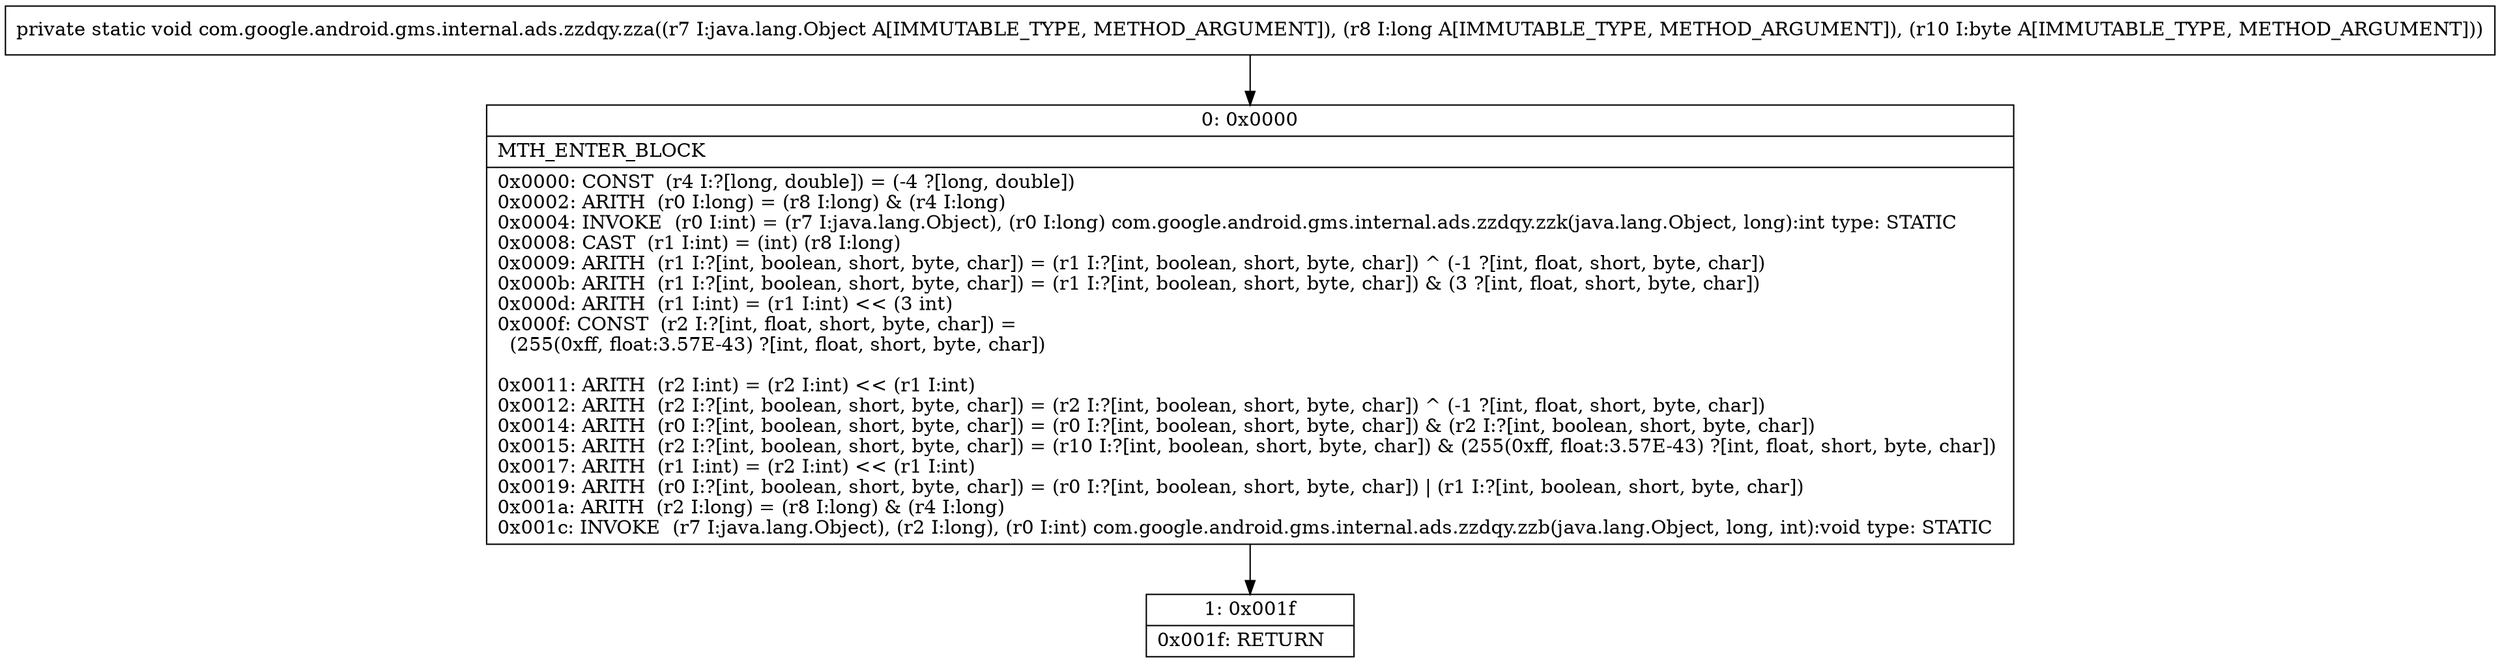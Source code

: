 digraph "CFG forcom.google.android.gms.internal.ads.zzdqy.zza(Ljava\/lang\/Object;JB)V" {
Node_0 [shape=record,label="{0\:\ 0x0000|MTH_ENTER_BLOCK\l|0x0000: CONST  (r4 I:?[long, double]) = (\-4 ?[long, double]) \l0x0002: ARITH  (r0 I:long) = (r8 I:long) & (r4 I:long) \l0x0004: INVOKE  (r0 I:int) = (r7 I:java.lang.Object), (r0 I:long) com.google.android.gms.internal.ads.zzdqy.zzk(java.lang.Object, long):int type: STATIC \l0x0008: CAST  (r1 I:int) = (int) (r8 I:long) \l0x0009: ARITH  (r1 I:?[int, boolean, short, byte, char]) = (r1 I:?[int, boolean, short, byte, char]) ^ (\-1 ?[int, float, short, byte, char]) \l0x000b: ARITH  (r1 I:?[int, boolean, short, byte, char]) = (r1 I:?[int, boolean, short, byte, char]) & (3 ?[int, float, short, byte, char]) \l0x000d: ARITH  (r1 I:int) = (r1 I:int) \<\< (3 int) \l0x000f: CONST  (r2 I:?[int, float, short, byte, char]) = \l  (255(0xff, float:3.57E\-43) ?[int, float, short, byte, char])\l \l0x0011: ARITH  (r2 I:int) = (r2 I:int) \<\< (r1 I:int) \l0x0012: ARITH  (r2 I:?[int, boolean, short, byte, char]) = (r2 I:?[int, boolean, short, byte, char]) ^ (\-1 ?[int, float, short, byte, char]) \l0x0014: ARITH  (r0 I:?[int, boolean, short, byte, char]) = (r0 I:?[int, boolean, short, byte, char]) & (r2 I:?[int, boolean, short, byte, char]) \l0x0015: ARITH  (r2 I:?[int, boolean, short, byte, char]) = (r10 I:?[int, boolean, short, byte, char]) & (255(0xff, float:3.57E\-43) ?[int, float, short, byte, char]) \l0x0017: ARITH  (r1 I:int) = (r2 I:int) \<\< (r1 I:int) \l0x0019: ARITH  (r0 I:?[int, boolean, short, byte, char]) = (r0 I:?[int, boolean, short, byte, char]) \| (r1 I:?[int, boolean, short, byte, char]) \l0x001a: ARITH  (r2 I:long) = (r8 I:long) & (r4 I:long) \l0x001c: INVOKE  (r7 I:java.lang.Object), (r2 I:long), (r0 I:int) com.google.android.gms.internal.ads.zzdqy.zzb(java.lang.Object, long, int):void type: STATIC \l}"];
Node_1 [shape=record,label="{1\:\ 0x001f|0x001f: RETURN   \l}"];
MethodNode[shape=record,label="{private static void com.google.android.gms.internal.ads.zzdqy.zza((r7 I:java.lang.Object A[IMMUTABLE_TYPE, METHOD_ARGUMENT]), (r8 I:long A[IMMUTABLE_TYPE, METHOD_ARGUMENT]), (r10 I:byte A[IMMUTABLE_TYPE, METHOD_ARGUMENT])) }"];
MethodNode -> Node_0;
Node_0 -> Node_1;
}

